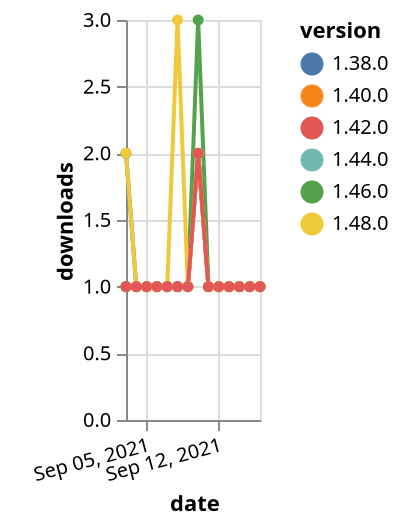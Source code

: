 {"$schema": "https://vega.github.io/schema/vega-lite/v5.json", "description": "A simple bar chart with embedded data.", "data": {"values": [{"date": "2021-09-03", "total": 163, "delta": 1, "version": "1.44.0"}, {"date": "2021-09-04", "total": 164, "delta": 1, "version": "1.44.0"}, {"date": "2021-09-05", "total": 165, "delta": 1, "version": "1.44.0"}, {"date": "2021-09-06", "total": 166, "delta": 1, "version": "1.44.0"}, {"date": "2021-09-07", "total": 167, "delta": 1, "version": "1.44.0"}, {"date": "2021-09-08", "total": 168, "delta": 1, "version": "1.44.0"}, {"date": "2021-09-09", "total": 169, "delta": 1, "version": "1.44.0"}, {"date": "2021-09-10", "total": 171, "delta": 2, "version": "1.44.0"}, {"date": "2021-09-11", "total": 172, "delta": 1, "version": "1.44.0"}, {"date": "2021-09-12", "total": 173, "delta": 1, "version": "1.44.0"}, {"date": "2021-09-13", "total": 174, "delta": 1, "version": "1.44.0"}, {"date": "2021-09-14", "total": 175, "delta": 1, "version": "1.44.0"}, {"date": "2021-09-15", "total": 176, "delta": 1, "version": "1.44.0"}, {"date": "2021-09-16", "total": 177, "delta": 1, "version": "1.44.0"}, {"date": "2021-09-03", "total": 240, "delta": 2, "version": "1.38.0"}, {"date": "2021-09-04", "total": 241, "delta": 1, "version": "1.38.0"}, {"date": "2021-09-05", "total": 242, "delta": 1, "version": "1.38.0"}, {"date": "2021-09-06", "total": 243, "delta": 1, "version": "1.38.0"}, {"date": "2021-09-07", "total": 244, "delta": 1, "version": "1.38.0"}, {"date": "2021-09-08", "total": 245, "delta": 1, "version": "1.38.0"}, {"date": "2021-09-09", "total": 246, "delta": 1, "version": "1.38.0"}, {"date": "2021-09-10", "total": 248, "delta": 2, "version": "1.38.0"}, {"date": "2021-09-11", "total": 249, "delta": 1, "version": "1.38.0"}, {"date": "2021-09-12", "total": 250, "delta": 1, "version": "1.38.0"}, {"date": "2021-09-13", "total": 251, "delta": 1, "version": "1.38.0"}, {"date": "2021-09-14", "total": 252, "delta": 1, "version": "1.38.0"}, {"date": "2021-09-15", "total": 253, "delta": 1, "version": "1.38.0"}, {"date": "2021-09-16", "total": 254, "delta": 1, "version": "1.38.0"}, {"date": "2021-09-03", "total": 195, "delta": 1, "version": "1.40.0"}, {"date": "2021-09-04", "total": 196, "delta": 1, "version": "1.40.0"}, {"date": "2021-09-05", "total": 197, "delta": 1, "version": "1.40.0"}, {"date": "2021-09-06", "total": 198, "delta": 1, "version": "1.40.0"}, {"date": "2021-09-07", "total": 199, "delta": 1, "version": "1.40.0"}, {"date": "2021-09-08", "total": 200, "delta": 1, "version": "1.40.0"}, {"date": "2021-09-09", "total": 201, "delta": 1, "version": "1.40.0"}, {"date": "2021-09-10", "total": 203, "delta": 2, "version": "1.40.0"}, {"date": "2021-09-11", "total": 204, "delta": 1, "version": "1.40.0"}, {"date": "2021-09-12", "total": 205, "delta": 1, "version": "1.40.0"}, {"date": "2021-09-13", "total": 206, "delta": 1, "version": "1.40.0"}, {"date": "2021-09-14", "total": 207, "delta": 1, "version": "1.40.0"}, {"date": "2021-09-15", "total": 208, "delta": 1, "version": "1.40.0"}, {"date": "2021-09-16", "total": 209, "delta": 1, "version": "1.40.0"}, {"date": "2021-09-03", "total": 193, "delta": 1, "version": "1.46.0"}, {"date": "2021-09-04", "total": 194, "delta": 1, "version": "1.46.0"}, {"date": "2021-09-05", "total": 195, "delta": 1, "version": "1.46.0"}, {"date": "2021-09-06", "total": 196, "delta": 1, "version": "1.46.0"}, {"date": "2021-09-07", "total": 197, "delta": 1, "version": "1.46.0"}, {"date": "2021-09-08", "total": 198, "delta": 1, "version": "1.46.0"}, {"date": "2021-09-09", "total": 199, "delta": 1, "version": "1.46.0"}, {"date": "2021-09-10", "total": 202, "delta": 3, "version": "1.46.0"}, {"date": "2021-09-11", "total": 203, "delta": 1, "version": "1.46.0"}, {"date": "2021-09-12", "total": 204, "delta": 1, "version": "1.46.0"}, {"date": "2021-09-13", "total": 205, "delta": 1, "version": "1.46.0"}, {"date": "2021-09-14", "total": 206, "delta": 1, "version": "1.46.0"}, {"date": "2021-09-15", "total": 207, "delta": 1, "version": "1.46.0"}, {"date": "2021-09-16", "total": 208, "delta": 1, "version": "1.46.0"}, {"date": "2021-09-03", "total": 122, "delta": 2, "version": "1.48.0"}, {"date": "2021-09-04", "total": 123, "delta": 1, "version": "1.48.0"}, {"date": "2021-09-05", "total": 124, "delta": 1, "version": "1.48.0"}, {"date": "2021-09-06", "total": 125, "delta": 1, "version": "1.48.0"}, {"date": "2021-09-07", "total": 126, "delta": 1, "version": "1.48.0"}, {"date": "2021-09-08", "total": 129, "delta": 3, "version": "1.48.0"}, {"date": "2021-09-09", "total": 130, "delta": 1, "version": "1.48.0"}, {"date": "2021-09-10", "total": 132, "delta": 2, "version": "1.48.0"}, {"date": "2021-09-11", "total": 133, "delta": 1, "version": "1.48.0"}, {"date": "2021-09-12", "total": 134, "delta": 1, "version": "1.48.0"}, {"date": "2021-09-13", "total": 135, "delta": 1, "version": "1.48.0"}, {"date": "2021-09-14", "total": 136, "delta": 1, "version": "1.48.0"}, {"date": "2021-09-15", "total": 137, "delta": 1, "version": "1.48.0"}, {"date": "2021-09-16", "total": 138, "delta": 1, "version": "1.48.0"}, {"date": "2021-09-03", "total": 175, "delta": 1, "version": "1.42.0"}, {"date": "2021-09-04", "total": 176, "delta": 1, "version": "1.42.0"}, {"date": "2021-09-05", "total": 177, "delta": 1, "version": "1.42.0"}, {"date": "2021-09-06", "total": 178, "delta": 1, "version": "1.42.0"}, {"date": "2021-09-07", "total": 179, "delta": 1, "version": "1.42.0"}, {"date": "2021-09-08", "total": 180, "delta": 1, "version": "1.42.0"}, {"date": "2021-09-09", "total": 181, "delta": 1, "version": "1.42.0"}, {"date": "2021-09-10", "total": 183, "delta": 2, "version": "1.42.0"}, {"date": "2021-09-11", "total": 184, "delta": 1, "version": "1.42.0"}, {"date": "2021-09-12", "total": 185, "delta": 1, "version": "1.42.0"}, {"date": "2021-09-13", "total": 186, "delta": 1, "version": "1.42.0"}, {"date": "2021-09-14", "total": 187, "delta": 1, "version": "1.42.0"}, {"date": "2021-09-15", "total": 188, "delta": 1, "version": "1.42.0"}, {"date": "2021-09-16", "total": 189, "delta": 1, "version": "1.42.0"}]}, "width": "container", "mark": {"type": "line", "point": {"filled": true}}, "encoding": {"x": {"field": "date", "type": "temporal", "timeUnit": "yearmonthdate", "title": "date", "axis": {"labelAngle": -15}}, "y": {"field": "delta", "type": "quantitative", "title": "downloads"}, "color": {"field": "version", "type": "nominal"}, "tooltip": {"field": "delta"}}}